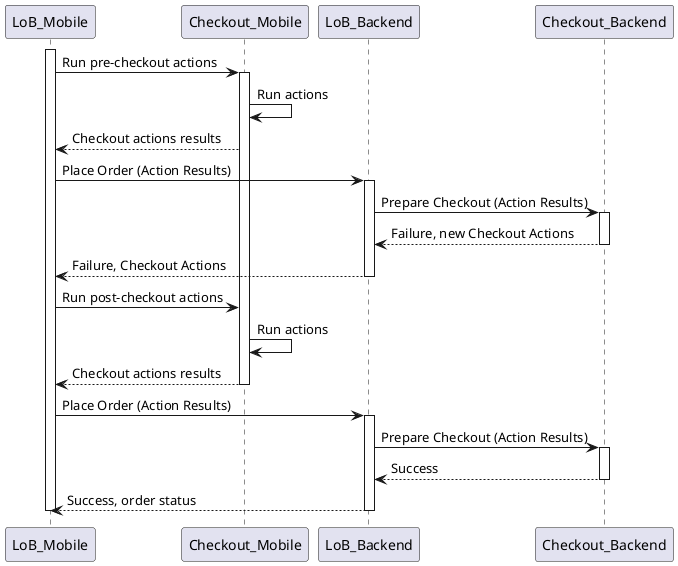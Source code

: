 @startuml Uber Checkout
participant LoB_Mobile
participant Checkout_Mobile
participant LoB_Backend
participant Checkout_Backend

activate LoB_Mobile
LoB_Mobile -> Checkout_Mobile : Run pre-checkout actions
activate Checkout_Mobile
Checkout_Mobile -> Checkout_Mobile : Run actions
Checkout_Mobile --> LoB_Mobile : Checkout actions results

LoB_Mobile -> LoB_Backend : Place Order (Action Results)
activate LoB_Backend
LoB_Backend -> Checkout_Backend : Prepare Checkout (Action Results)
activate Checkout_Backend
Checkout_Backend --> LoB_Backend : Failure, new Checkout Actions
deactivate Checkout_Backend
LoB_Backend --> LoB_Mobile : Failure, Checkout Actions
deactivate LoB_Backend

LoB_Mobile -> Checkout_Mobile : Run post-checkout actions
Checkout_Mobile -> Checkout_Mobile : Run actions
Checkout_Mobile --> LoB_Mobile : Checkout actions results
deactivate Checkout_Mobile

LoB_Mobile -> LoB_Backend : Place Order (Action Results)
activate LoB_Backend
LoB_Backend -> Checkout_Backend : Prepare Checkout (Action Results)
activate Checkout_Backend
Checkout_Backend --> LoB_Backend : Success
deactivate Checkout_Backend
LoB_Backend --> LoB_Mobile : Success, order status
deactivate LoB_Backend
deactivate LoB_Mobile
@enduml